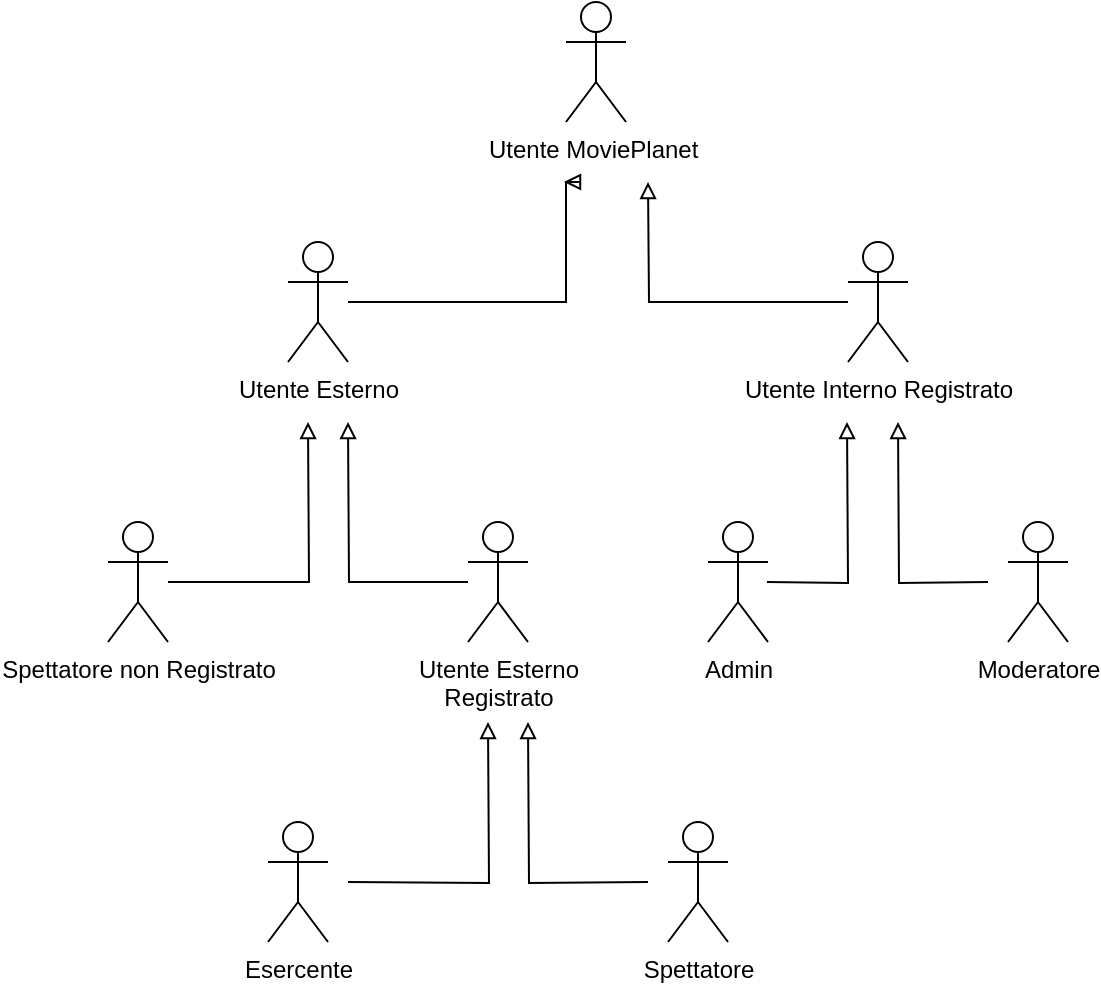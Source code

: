 <mxfile version="21.6.6" type="github">
  <diagram name="Pagina-1" id="PkGiYq5VtfdqSXgKN5m3">
    <mxGraphModel dx="1598" dy="900" grid="1" gridSize="10" guides="1" tooltips="1" connect="1" arrows="1" fold="1" page="1" pageScale="1" pageWidth="827" pageHeight="1169" math="0" shadow="0">
      <root>
        <mxCell id="0" />
        <mxCell id="1" parent="0" />
        <mxCell id="iNKSf5CTAuBOQY4kev2J-1" value="Utente MoviePlanet&amp;nbsp;" style="shape=umlActor;verticalLabelPosition=bottom;verticalAlign=top;html=1;outlineConnect=0;" parent="1" vertex="1">
          <mxGeometry x="399" y="80" width="30" height="60" as="geometry" />
        </mxCell>
        <mxCell id="iNKSf5CTAuBOQY4kev2J-10" style="edgeStyle=orthogonalEdgeStyle;rounded=0;orthogonalLoop=1;jettySize=auto;html=1;endArrow=block;endFill=0;" parent="1" edge="1">
          <mxGeometry relative="1" as="geometry">
            <mxPoint x="398" y="170" as="targetPoint" />
            <mxPoint x="290" y="230" as="sourcePoint" />
            <Array as="points">
              <mxPoint x="399" y="230" />
            </Array>
          </mxGeometry>
        </mxCell>
        <mxCell id="iNKSf5CTAuBOQY4kev2J-2" value="Utente Esterno" style="shape=umlActor;verticalLabelPosition=bottom;verticalAlign=top;html=1;outlineConnect=0;" parent="1" vertex="1">
          <mxGeometry x="260" y="200" width="30" height="60" as="geometry" />
        </mxCell>
        <mxCell id="iNKSf5CTAuBOQY4kev2J-11" style="edgeStyle=orthogonalEdgeStyle;rounded=0;orthogonalLoop=1;jettySize=auto;html=1;endArrow=block;endFill=0;" parent="1" source="iNKSf5CTAuBOQY4kev2J-3" edge="1">
          <mxGeometry relative="1" as="geometry">
            <mxPoint x="440" y="170" as="targetPoint" />
          </mxGeometry>
        </mxCell>
        <mxCell id="iNKSf5CTAuBOQY4kev2J-3" value="Utente Interno Registrato" style="shape=umlActor;verticalLabelPosition=bottom;verticalAlign=top;html=1;outlineConnect=0;" parent="1" vertex="1">
          <mxGeometry x="540" y="200" width="30" height="60" as="geometry" />
        </mxCell>
        <mxCell id="iNKSf5CTAuBOQY4kev2J-20" style="edgeStyle=orthogonalEdgeStyle;rounded=0;orthogonalLoop=1;jettySize=auto;html=1;endArrow=block;endFill=0;" parent="1" source="iNKSf5CTAuBOQY4kev2J-12" edge="1">
          <mxGeometry relative="1" as="geometry">
            <mxPoint x="270" y="290" as="targetPoint" />
          </mxGeometry>
        </mxCell>
        <mxCell id="iNKSf5CTAuBOQY4kev2J-12" value="Spettatore non Registrato" style="shape=umlActor;verticalLabelPosition=bottom;verticalAlign=top;html=1;outlineConnect=0;" parent="1" vertex="1">
          <mxGeometry x="170" y="340" width="30" height="60" as="geometry" />
        </mxCell>
        <mxCell id="iNKSf5CTAuBOQY4kev2J-21" style="edgeStyle=orthogonalEdgeStyle;rounded=0;orthogonalLoop=1;jettySize=auto;html=1;endArrow=block;endFill=0;" parent="1" source="iNKSf5CTAuBOQY4kev2J-13" edge="1">
          <mxGeometry relative="1" as="geometry">
            <mxPoint x="290" y="290" as="targetPoint" />
          </mxGeometry>
        </mxCell>
        <mxCell id="iNKSf5CTAuBOQY4kev2J-13" value="Utente Esterno&lt;br&gt;Registrato" style="shape=umlActor;verticalLabelPosition=bottom;verticalAlign=top;html=1;" parent="1" vertex="1">
          <mxGeometry x="350" y="340" width="30" height="60" as="geometry" />
        </mxCell>
        <mxCell id="iNKSf5CTAuBOQY4kev2J-24" style="edgeStyle=orthogonalEdgeStyle;rounded=0;orthogonalLoop=1;jettySize=auto;html=1;endArrow=block;endFill=0;" parent="1" edge="1">
          <mxGeometry relative="1" as="geometry">
            <mxPoint x="539.5" y="290" as="targetPoint" />
            <mxPoint x="499.5" y="370" as="sourcePoint" />
          </mxGeometry>
        </mxCell>
        <mxCell id="iNKSf5CTAuBOQY4kev2J-14" value="Admin" style="shape=umlActor;verticalLabelPosition=bottom;verticalAlign=top;html=1;outlineConnect=0;" parent="1" vertex="1">
          <mxGeometry x="470" y="340" width="30" height="60" as="geometry" />
        </mxCell>
        <mxCell id="iNKSf5CTAuBOQY4kev2J-26" style="edgeStyle=orthogonalEdgeStyle;rounded=0;orthogonalLoop=1;jettySize=auto;html=1;endArrow=block;endFill=0;" parent="1" edge="1">
          <mxGeometry relative="1" as="geometry">
            <mxPoint x="565" y="290" as="targetPoint" />
            <mxPoint x="610" y="370" as="sourcePoint" />
          </mxGeometry>
        </mxCell>
        <mxCell id="iNKSf5CTAuBOQY4kev2J-15" value="Moderatore" style="shape=umlActor;verticalLabelPosition=bottom;verticalAlign=top;html=1;outlineConnect=0;" parent="1" vertex="1">
          <mxGeometry x="620" y="340" width="30" height="60" as="geometry" />
        </mxCell>
        <mxCell id="iNKSf5CTAuBOQY4kev2J-29" style="edgeStyle=orthogonalEdgeStyle;rounded=0;orthogonalLoop=1;jettySize=auto;html=1;endArrow=block;endFill=0;" parent="1" edge="1">
          <mxGeometry relative="1" as="geometry">
            <mxPoint x="360" y="440" as="targetPoint" />
            <mxPoint x="290" y="520" as="sourcePoint" />
          </mxGeometry>
        </mxCell>
        <mxCell id="iNKSf5CTAuBOQY4kev2J-30" style="edgeStyle=orthogonalEdgeStyle;rounded=0;orthogonalLoop=1;jettySize=auto;html=1;endArrow=block;endFill=0;" parent="1" edge="1">
          <mxGeometry relative="1" as="geometry">
            <mxPoint x="380" y="440" as="targetPoint" />
            <mxPoint x="440" y="520" as="sourcePoint" />
          </mxGeometry>
        </mxCell>
        <mxCell id="iNKSf5CTAuBOQY4kev2J-31" value="Esercente" style="shape=umlActor;verticalLabelPosition=bottom;verticalAlign=top;html=1;" parent="1" vertex="1">
          <mxGeometry x="250" y="490" width="30" height="60" as="geometry" />
        </mxCell>
        <mxCell id="iNKSf5CTAuBOQY4kev2J-32" value="Spettatore" style="shape=umlActor;verticalLabelPosition=bottom;verticalAlign=top;html=1;" parent="1" vertex="1">
          <mxGeometry x="450" y="490" width="30" height="60" as="geometry" />
        </mxCell>
      </root>
    </mxGraphModel>
  </diagram>
</mxfile>

